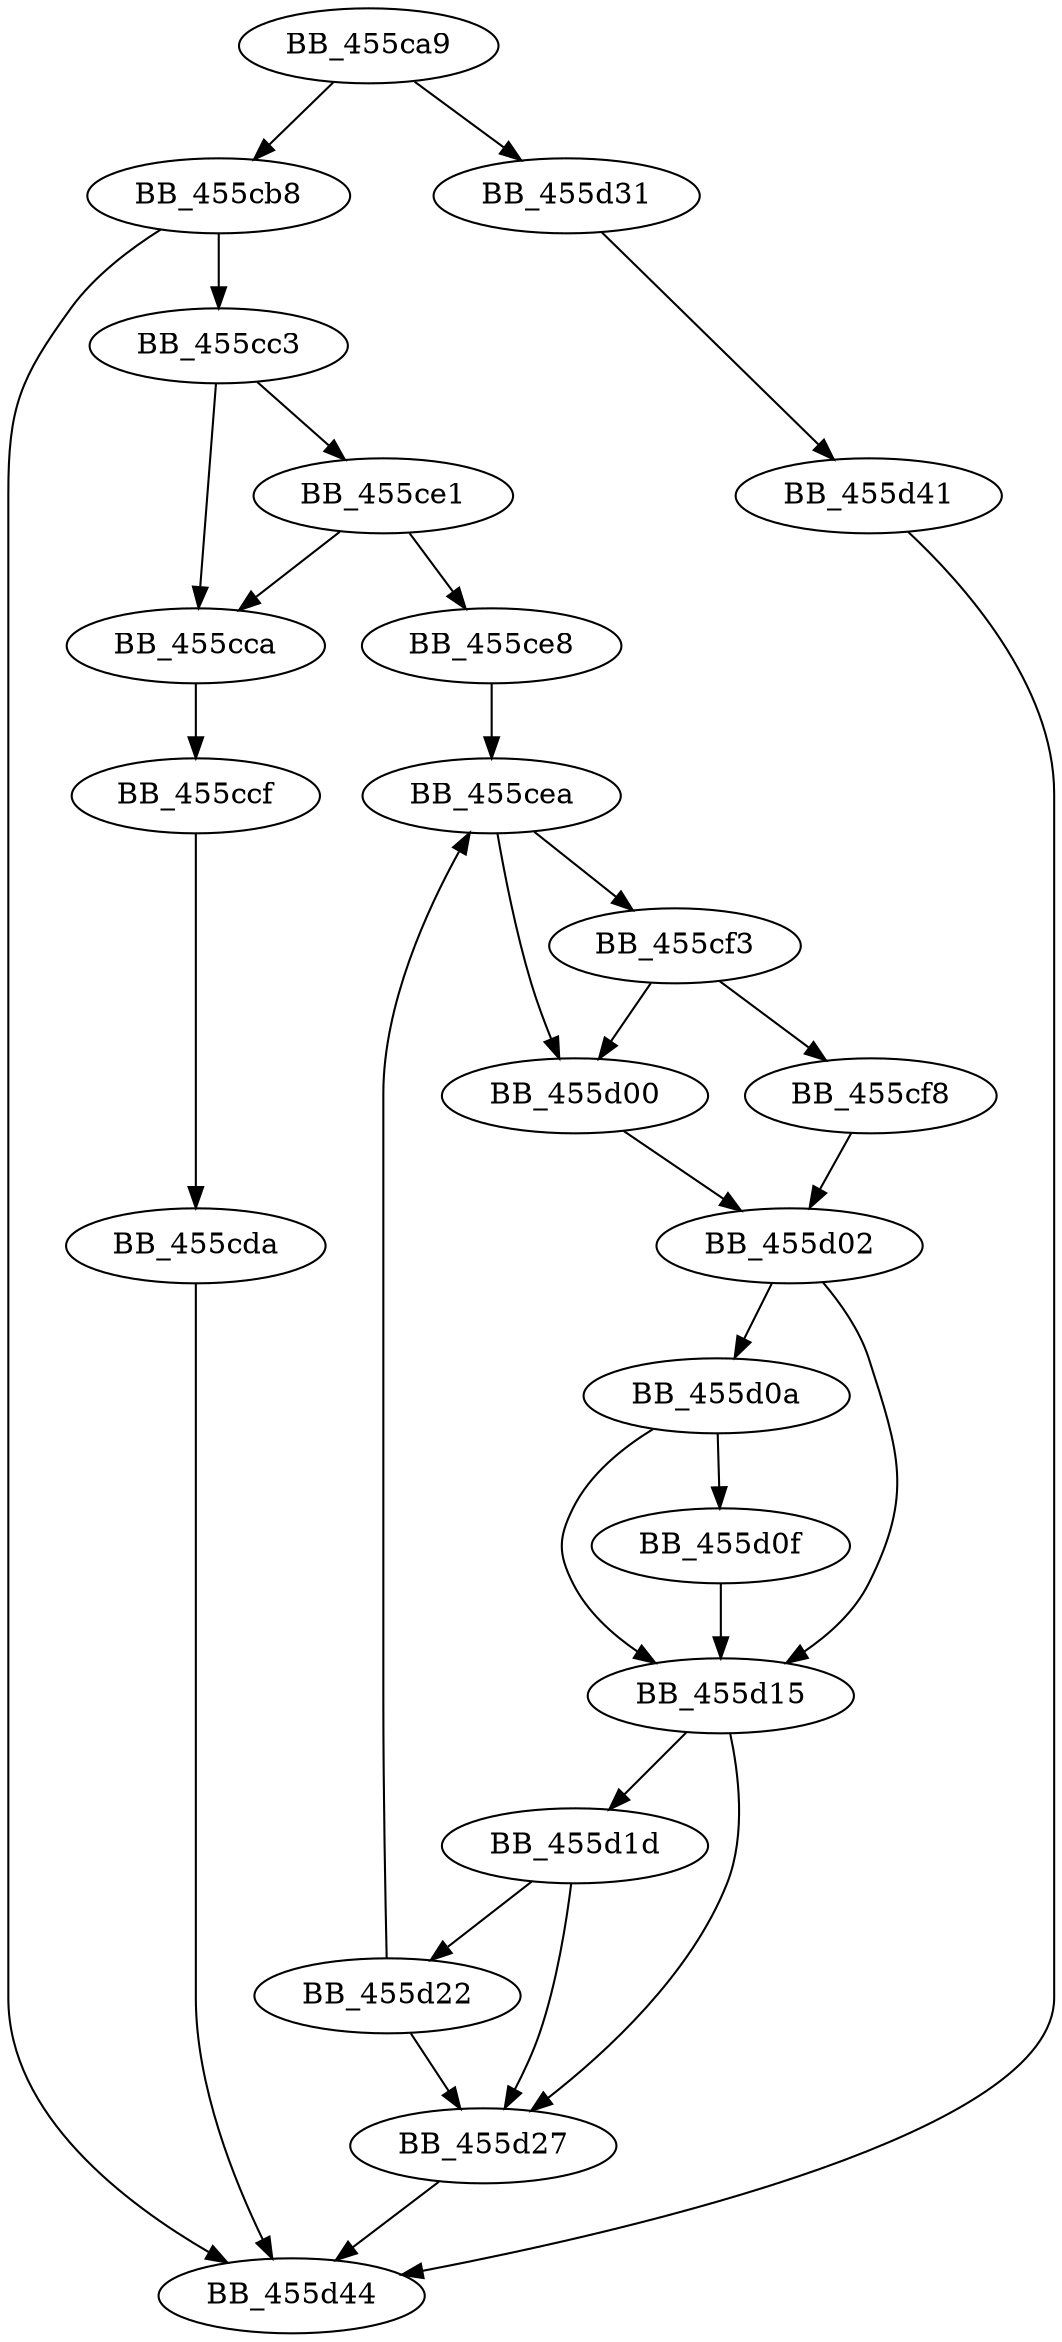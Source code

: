 DiGraph sub_455CA9{
BB_455ca9->BB_455cb8
BB_455ca9->BB_455d31
BB_455cb8->BB_455cc3
BB_455cb8->BB_455d44
BB_455cc3->BB_455cca
BB_455cc3->BB_455ce1
BB_455cca->BB_455ccf
BB_455ccf->BB_455cda
BB_455cda->BB_455d44
BB_455ce1->BB_455cca
BB_455ce1->BB_455ce8
BB_455ce8->BB_455cea
BB_455cea->BB_455cf3
BB_455cea->BB_455d00
BB_455cf3->BB_455cf8
BB_455cf3->BB_455d00
BB_455cf8->BB_455d02
BB_455d00->BB_455d02
BB_455d02->BB_455d0a
BB_455d02->BB_455d15
BB_455d0a->BB_455d0f
BB_455d0a->BB_455d15
BB_455d0f->BB_455d15
BB_455d15->BB_455d1d
BB_455d15->BB_455d27
BB_455d1d->BB_455d22
BB_455d1d->BB_455d27
BB_455d22->BB_455cea
BB_455d22->BB_455d27
BB_455d27->BB_455d44
BB_455d31->BB_455d41
BB_455d41->BB_455d44
}
